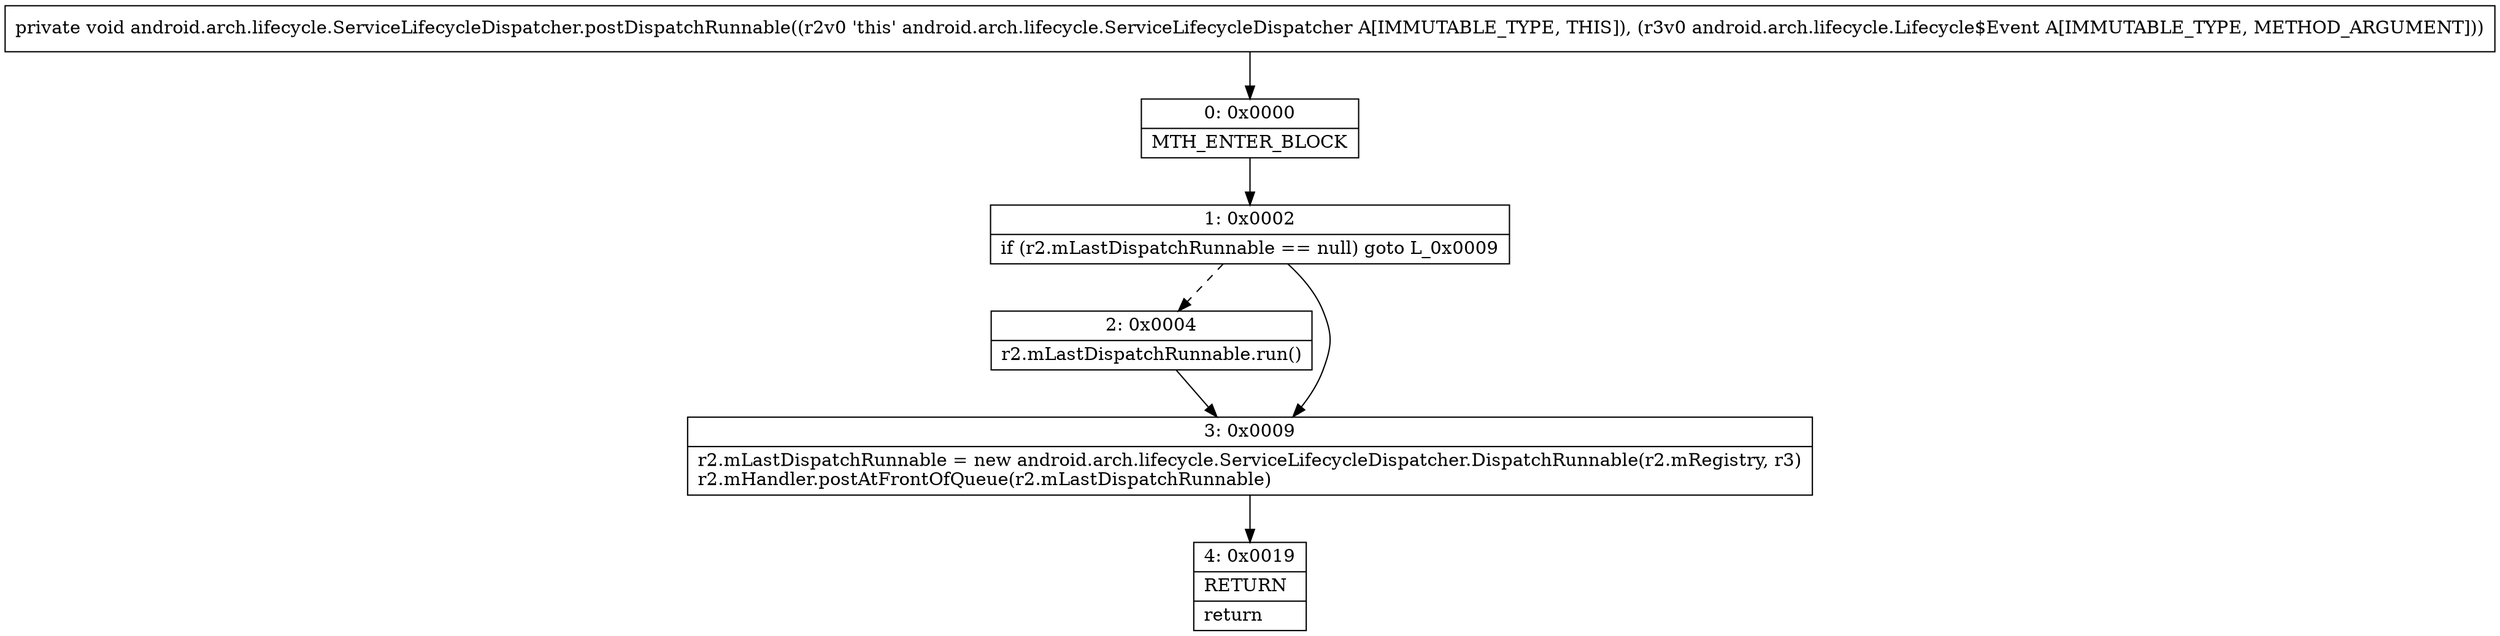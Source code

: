 digraph "CFG forandroid.arch.lifecycle.ServiceLifecycleDispatcher.postDispatchRunnable(Landroid\/arch\/lifecycle\/Lifecycle$Event;)V" {
Node_0 [shape=record,label="{0\:\ 0x0000|MTH_ENTER_BLOCK\l}"];
Node_1 [shape=record,label="{1\:\ 0x0002|if (r2.mLastDispatchRunnable == null) goto L_0x0009\l}"];
Node_2 [shape=record,label="{2\:\ 0x0004|r2.mLastDispatchRunnable.run()\l}"];
Node_3 [shape=record,label="{3\:\ 0x0009|r2.mLastDispatchRunnable = new android.arch.lifecycle.ServiceLifecycleDispatcher.DispatchRunnable(r2.mRegistry, r3)\lr2.mHandler.postAtFrontOfQueue(r2.mLastDispatchRunnable)\l}"];
Node_4 [shape=record,label="{4\:\ 0x0019|RETURN\l|return\l}"];
MethodNode[shape=record,label="{private void android.arch.lifecycle.ServiceLifecycleDispatcher.postDispatchRunnable((r2v0 'this' android.arch.lifecycle.ServiceLifecycleDispatcher A[IMMUTABLE_TYPE, THIS]), (r3v0 android.arch.lifecycle.Lifecycle$Event A[IMMUTABLE_TYPE, METHOD_ARGUMENT])) }"];
MethodNode -> Node_0;
Node_0 -> Node_1;
Node_1 -> Node_2[style=dashed];
Node_1 -> Node_3;
Node_2 -> Node_3;
Node_3 -> Node_4;
}

